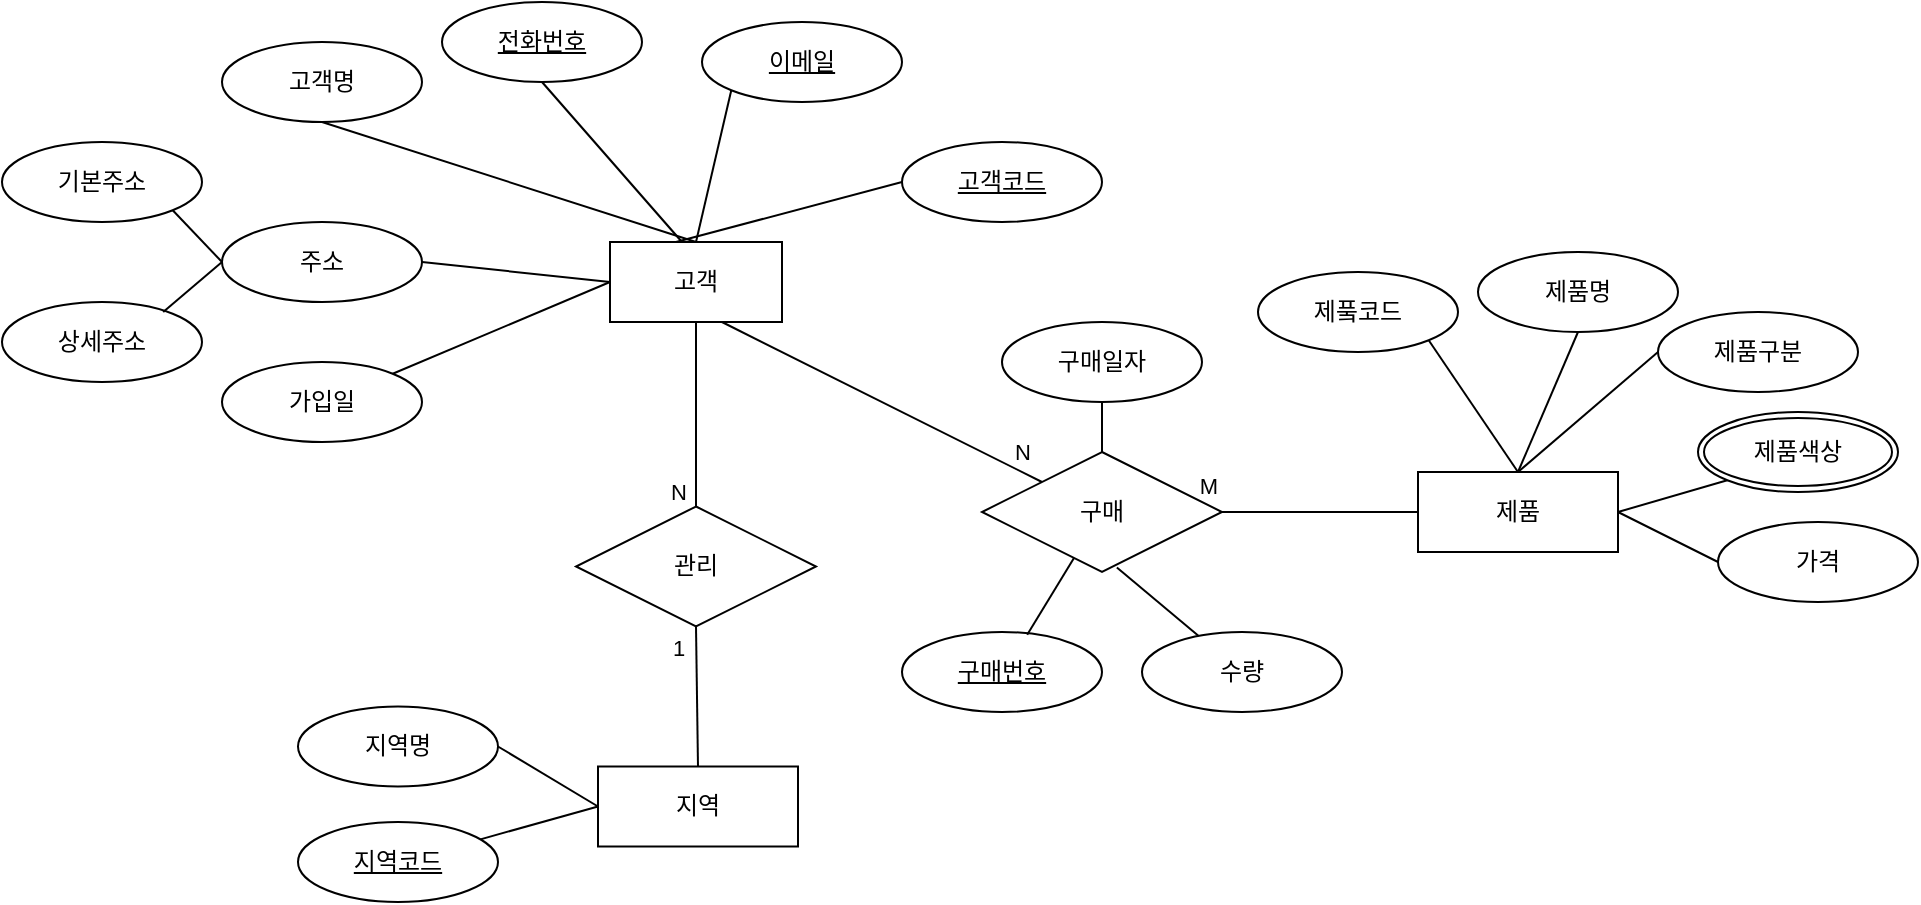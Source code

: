 <mxfile version="24.3.1" type="github">
  <diagram name="페이지-1" id="GFS9mQSJCfrbpxKKKmGG">
    <mxGraphModel dx="1434" dy="746" grid="1" gridSize="10" guides="1" tooltips="1" connect="1" arrows="1" fold="1" page="1" pageScale="1" pageWidth="827" pageHeight="1169" math="0" shadow="0">
      <root>
        <mxCell id="0" />
        <mxCell id="1" parent="0" />
        <mxCell id="SVd9iPJFW6OR3zD0qHVr-1" value="고객" style="whiteSpace=wrap;html=1;align=center;" parent="1" vertex="1">
          <mxGeometry x="374" y="320" width="86" height="40" as="geometry" />
        </mxCell>
        <mxCell id="SVd9iPJFW6OR3zD0qHVr-2" value="고객명" style="ellipse;whiteSpace=wrap;html=1;align=center;" parent="1" vertex="1">
          <mxGeometry x="180" y="220" width="100" height="40" as="geometry" />
        </mxCell>
        <mxCell id="SVd9iPJFW6OR3zD0qHVr-3" value="" style="endArrow=none;html=1;rounded=0;entryX=0.5;entryY=0;entryDx=0;entryDy=0;exitX=0.5;exitY=1;exitDx=0;exitDy=0;" parent="1" source="SVd9iPJFW6OR3zD0qHVr-2" target="SVd9iPJFW6OR3zD0qHVr-1" edge="1">
          <mxGeometry relative="1" as="geometry">
            <mxPoint x="330" y="380" as="sourcePoint" />
            <mxPoint x="490" y="380" as="targetPoint" />
          </mxGeometry>
        </mxCell>
        <mxCell id="SVd9iPJFW6OR3zD0qHVr-4" value="전화번호" style="ellipse;whiteSpace=wrap;html=1;align=center;fontStyle=4;" parent="1" vertex="1">
          <mxGeometry x="290" y="200" width="100" height="40" as="geometry" />
        </mxCell>
        <mxCell id="SVd9iPJFW6OR3zD0qHVr-5" value="" style="endArrow=none;html=1;rounded=0;exitX=0.5;exitY=1;exitDx=0;exitDy=0;" parent="1" source="SVd9iPJFW6OR3zD0qHVr-4" edge="1">
          <mxGeometry relative="1" as="geometry">
            <mxPoint x="410" y="260" as="sourcePoint" />
            <mxPoint x="410" y="320" as="targetPoint" />
          </mxGeometry>
        </mxCell>
        <mxCell id="SVd9iPJFW6OR3zD0qHVr-6" value="이메일" style="ellipse;whiteSpace=wrap;html=1;align=center;fontStyle=4;" parent="1" vertex="1">
          <mxGeometry x="420" y="210" width="100" height="40" as="geometry" />
        </mxCell>
        <mxCell id="SVd9iPJFW6OR3zD0qHVr-7" value="" style="endArrow=none;html=1;rounded=0;exitX=0;exitY=1;exitDx=0;exitDy=0;entryX=0.5;entryY=0;entryDx=0;entryDy=0;" parent="1" source="SVd9iPJFW6OR3zD0qHVr-6" target="SVd9iPJFW6OR3zD0qHVr-1" edge="1">
          <mxGeometry relative="1" as="geometry">
            <mxPoint x="430" y="260" as="sourcePoint" />
            <mxPoint x="420" y="330" as="targetPoint" />
          </mxGeometry>
        </mxCell>
        <mxCell id="SVd9iPJFW6OR3zD0qHVr-8" value="고객코드" style="ellipse;whiteSpace=wrap;html=1;align=center;fontStyle=4;" parent="1" vertex="1">
          <mxGeometry x="520" y="270" width="100" height="40" as="geometry" />
        </mxCell>
        <mxCell id="SVd9iPJFW6OR3zD0qHVr-9" value="" style="endArrow=none;html=1;rounded=0;exitX=0;exitY=0.5;exitDx=0;exitDy=0;" parent="1" source="SVd9iPJFW6OR3zD0qHVr-8" edge="1">
          <mxGeometry relative="1" as="geometry">
            <mxPoint x="495" y="294" as="sourcePoint" />
            <mxPoint x="407" y="320" as="targetPoint" />
          </mxGeometry>
        </mxCell>
        <mxCell id="SVd9iPJFW6OR3zD0qHVr-12" value="주소" style="ellipse;whiteSpace=wrap;html=1;align=center;" parent="1" vertex="1">
          <mxGeometry x="180" y="310" width="100" height="40" as="geometry" />
        </mxCell>
        <mxCell id="SVd9iPJFW6OR3zD0qHVr-13" value="" style="endArrow=none;html=1;rounded=0;exitX=1;exitY=0.5;exitDx=0;exitDy=0;entryX=0;entryY=0.5;entryDx=0;entryDy=0;" parent="1" source="SVd9iPJFW6OR3zD0qHVr-12" target="SVd9iPJFW6OR3zD0qHVr-1" edge="1">
          <mxGeometry relative="1" as="geometry">
            <mxPoint x="330" y="390" as="sourcePoint" />
            <mxPoint x="360" y="340" as="targetPoint" />
          </mxGeometry>
        </mxCell>
        <mxCell id="SVd9iPJFW6OR3zD0qHVr-14" value="기본주소" style="ellipse;whiteSpace=wrap;html=1;align=center;" parent="1" vertex="1">
          <mxGeometry x="70" y="270" width="100" height="40" as="geometry" />
        </mxCell>
        <mxCell id="SVd9iPJFW6OR3zD0qHVr-15" value="상세주소" style="ellipse;whiteSpace=wrap;html=1;align=center;" parent="1" vertex="1">
          <mxGeometry x="70" y="350" width="100" height="40" as="geometry" />
        </mxCell>
        <mxCell id="SVd9iPJFW6OR3zD0qHVr-16" value="" style="endArrow=none;html=1;rounded=0;exitX=1;exitY=1;exitDx=0;exitDy=0;entryX=0;entryY=0.5;entryDx=0;entryDy=0;" parent="1" source="SVd9iPJFW6OR3zD0qHVr-14" target="SVd9iPJFW6OR3zD0qHVr-12" edge="1">
          <mxGeometry relative="1" as="geometry">
            <mxPoint x="160" y="310" as="sourcePoint" />
            <mxPoint x="320" y="310" as="targetPoint" />
          </mxGeometry>
        </mxCell>
        <mxCell id="SVd9iPJFW6OR3zD0qHVr-17" value="" style="endArrow=none;html=1;rounded=0;exitX=0.806;exitY=0.125;exitDx=0;exitDy=0;exitPerimeter=0;" parent="1" source="SVd9iPJFW6OR3zD0qHVr-15" edge="1">
          <mxGeometry relative="1" as="geometry">
            <mxPoint x="165" y="314" as="sourcePoint" />
            <mxPoint x="180" y="330" as="targetPoint" />
          </mxGeometry>
        </mxCell>
        <mxCell id="SVd9iPJFW6OR3zD0qHVr-18" value="가입일" style="ellipse;whiteSpace=wrap;html=1;align=center;" parent="1" vertex="1">
          <mxGeometry x="180" y="380" width="100" height="40" as="geometry" />
        </mxCell>
        <mxCell id="SVd9iPJFW6OR3zD0qHVr-19" value="" style="endArrow=none;html=1;rounded=0;exitX=1;exitY=0;exitDx=0;exitDy=0;entryX=0;entryY=0.5;entryDx=0;entryDy=0;" parent="1" source="SVd9iPJFW6OR3zD0qHVr-18" target="SVd9iPJFW6OR3zD0qHVr-1" edge="1">
          <mxGeometry relative="1" as="geometry">
            <mxPoint x="290" y="340" as="sourcePoint" />
            <mxPoint x="374" y="350" as="targetPoint" />
          </mxGeometry>
        </mxCell>
        <mxCell id="SVd9iPJFW6OR3zD0qHVr-22" value="지역" style="whiteSpace=wrap;html=1;align=center;" parent="1" vertex="1">
          <mxGeometry x="368" y="582.25" width="100" height="40" as="geometry" />
        </mxCell>
        <mxCell id="SVd9iPJFW6OR3zD0qHVr-23" value="지역명" style="ellipse;whiteSpace=wrap;html=1;align=center;" parent="1" vertex="1">
          <mxGeometry x="218" y="552.25" width="100" height="40" as="geometry" />
        </mxCell>
        <mxCell id="SVd9iPJFW6OR3zD0qHVr-24" value="" style="endArrow=none;html=1;rounded=0;exitX=1;exitY=0.5;exitDx=0;exitDy=0;entryX=0;entryY=0.5;entryDx=0;entryDy=0;" parent="1" source="SVd9iPJFW6OR3zD0qHVr-23" target="SVd9iPJFW6OR3zD0qHVr-22" edge="1">
          <mxGeometry relative="1" as="geometry">
            <mxPoint x="348" y="600.85" as="sourcePoint" />
            <mxPoint x="393" y="531.85" as="targetPoint" />
          </mxGeometry>
        </mxCell>
        <mxCell id="SVd9iPJFW6OR3zD0qHVr-26" value="" style="endArrow=none;html=1;rounded=0;entryX=0;entryY=0.5;entryDx=0;entryDy=0;" parent="1" source="EoVFp7go444ixFqP1dIM-1" target="SVd9iPJFW6OR3zD0qHVr-22" edge="1">
          <mxGeometry relative="1" as="geometry">
            <mxPoint x="317.4" y="622.65" as="sourcePoint" />
            <mxPoint x="368" y="652.25" as="targetPoint" />
          </mxGeometry>
        </mxCell>
        <mxCell id="SVd9iPJFW6OR3zD0qHVr-27" value="제품" style="whiteSpace=wrap;html=1;align=center;" parent="1" vertex="1">
          <mxGeometry x="778" y="435" width="100" height="40" as="geometry" />
        </mxCell>
        <mxCell id="SVd9iPJFW6OR3zD0qHVr-28" value="제풐코드" style="ellipse;whiteSpace=wrap;html=1;align=center;" parent="1" vertex="1">
          <mxGeometry x="698" y="335" width="100" height="40" as="geometry" />
        </mxCell>
        <mxCell id="SVd9iPJFW6OR3zD0qHVr-29" value="" style="endArrow=none;html=1;rounded=0;exitX=1;exitY=1;exitDx=0;exitDy=0;" parent="1" source="SVd9iPJFW6OR3zD0qHVr-28" edge="1">
          <mxGeometry relative="1" as="geometry">
            <mxPoint x="818" y="463.6" as="sourcePoint" />
            <mxPoint x="828" y="435" as="targetPoint" />
          </mxGeometry>
        </mxCell>
        <mxCell id="SVd9iPJFW6OR3zD0qHVr-30" value="제품명" style="ellipse;whiteSpace=wrap;html=1;align=center;" parent="1" vertex="1">
          <mxGeometry x="808" y="325" width="100" height="40" as="geometry" />
        </mxCell>
        <mxCell id="SVd9iPJFW6OR3zD0qHVr-31" value="" style="endArrow=none;html=1;rounded=0;exitX=0.5;exitY=1;exitDx=0;exitDy=0;entryX=0.5;entryY=0;entryDx=0;entryDy=0;" parent="1" source="SVd9iPJFW6OR3zD0qHVr-30" target="SVd9iPJFW6OR3zD0qHVr-27" edge="1">
          <mxGeometry relative="1" as="geometry">
            <mxPoint x="788" y="495" as="sourcePoint" />
            <mxPoint x="838" y="515" as="targetPoint" />
          </mxGeometry>
        </mxCell>
        <mxCell id="SVd9iPJFW6OR3zD0qHVr-32" value="제품구분" style="ellipse;whiteSpace=wrap;html=1;align=center;" parent="1" vertex="1">
          <mxGeometry x="898" y="355" width="100" height="40" as="geometry" />
        </mxCell>
        <mxCell id="SVd9iPJFW6OR3zD0qHVr-33" value="제품색상" style="ellipse;shape=doubleEllipse;margin=3;whiteSpace=wrap;html=1;align=center;" parent="1" vertex="1">
          <mxGeometry x="918" y="405" width="100" height="40" as="geometry" />
        </mxCell>
        <mxCell id="SVd9iPJFW6OR3zD0qHVr-34" value="가격" style="ellipse;whiteSpace=wrap;html=1;align=center;" parent="1" vertex="1">
          <mxGeometry x="928" y="460" width="100" height="40" as="geometry" />
        </mxCell>
        <mxCell id="SVd9iPJFW6OR3zD0qHVr-35" value="" style="endArrow=none;html=1;rounded=0;exitX=0;exitY=0.5;exitDx=0;exitDy=0;" parent="1" source="SVd9iPJFW6OR3zD0qHVr-32" edge="1">
          <mxGeometry relative="1" as="geometry">
            <mxPoint x="872.7" y="362.6" as="sourcePoint" />
            <mxPoint x="828" y="435" as="targetPoint" />
          </mxGeometry>
        </mxCell>
        <mxCell id="SVd9iPJFW6OR3zD0qHVr-36" value="" style="endArrow=none;html=1;rounded=0;exitX=0;exitY=1;exitDx=0;exitDy=0;entryX=1;entryY=0.5;entryDx=0;entryDy=0;" parent="1" source="SVd9iPJFW6OR3zD0qHVr-33" target="SVd9iPJFW6OR3zD0qHVr-27" edge="1">
          <mxGeometry relative="1" as="geometry">
            <mxPoint x="952.6" y="421" as="sourcePoint" />
            <mxPoint x="887.6" y="489" as="targetPoint" />
          </mxGeometry>
        </mxCell>
        <mxCell id="SVd9iPJFW6OR3zD0qHVr-37" value="" style="endArrow=none;html=1;rounded=0;exitX=0;exitY=0.5;exitDx=0;exitDy=0;entryX=1;entryY=0.5;entryDx=0;entryDy=0;" parent="1" source="SVd9iPJFW6OR3zD0qHVr-34" target="SVd9iPJFW6OR3zD0qHVr-27" edge="1">
          <mxGeometry relative="1" as="geometry">
            <mxPoint x="933" y="451.9" as="sourcePoint" />
            <mxPoint x="888" y="477.9" as="targetPoint" />
          </mxGeometry>
        </mxCell>
        <mxCell id="SVd9iPJFW6OR3zD0qHVr-43" value="관리" style="shape=rhombus;perimeter=rhombusPerimeter;whiteSpace=wrap;html=1;align=center;" parent="1" vertex="1">
          <mxGeometry x="357" y="452.25" width="120" height="60" as="geometry" />
        </mxCell>
        <mxCell id="SVd9iPJFW6OR3zD0qHVr-45" value="" style="endArrow=none;html=1;rounded=0;entryX=0.651;entryY=1;entryDx=0;entryDy=0;entryPerimeter=0;" parent="1" source="SVd9iPJFW6OR3zD0qHVr-51" target="SVd9iPJFW6OR3zD0qHVr-1" edge="1">
          <mxGeometry relative="1" as="geometry">
            <mxPoint x="494.2" y="420" as="sourcePoint" />
            <mxPoint x="465" y="361" as="targetPoint" />
          </mxGeometry>
        </mxCell>
        <mxCell id="SVd9iPJFW6OR3zD0qHVr-72" value="N" style="edgeLabel;html=1;align=center;verticalAlign=middle;resizable=0;points=[];" parent="SVd9iPJFW6OR3zD0qHVr-45" vertex="1" connectable="0">
          <mxGeometry x="-0.652" y="-1" relative="1" as="geometry">
            <mxPoint x="17" as="offset" />
          </mxGeometry>
        </mxCell>
        <mxCell id="SVd9iPJFW6OR3zD0qHVr-46" value="" style="endArrow=none;html=1;rounded=0;exitX=0.5;exitY=0;exitDx=0;exitDy=0;entryX=0.5;entryY=1;entryDx=0;entryDy=0;" parent="1" source="SVd9iPJFW6OR3zD0qHVr-43" target="SVd9iPJFW6OR3zD0qHVr-1" edge="1">
          <mxGeometry relative="1" as="geometry">
            <mxPoint x="364.61" y="444.3" as="sourcePoint" />
            <mxPoint x="419.61" y="375.3" as="targetPoint" />
          </mxGeometry>
        </mxCell>
        <mxCell id="SVd9iPJFW6OR3zD0qHVr-50" value="N" style="edgeLabel;html=1;align=center;verticalAlign=middle;resizable=0;points=[];" parent="SVd9iPJFW6OR3zD0qHVr-46" vertex="1" connectable="0">
          <mxGeometry x="-0.593" y="2" relative="1" as="geometry">
            <mxPoint x="-7" y="11" as="offset" />
          </mxGeometry>
        </mxCell>
        <mxCell id="SVd9iPJFW6OR3zD0qHVr-47" value="" style="endArrow=none;html=1;rounded=0;exitX=0.5;exitY=0;exitDx=0;exitDy=0;entryX=0.5;entryY=1;entryDx=0;entryDy=0;" parent="1" source="SVd9iPJFW6OR3zD0qHVr-22" target="SVd9iPJFW6OR3zD0qHVr-43" edge="1">
          <mxGeometry relative="1" as="geometry">
            <mxPoint x="421.5" y="642.25" as="sourcePoint" />
            <mxPoint x="414.5" y="512.25" as="targetPoint" />
          </mxGeometry>
        </mxCell>
        <mxCell id="SVd9iPJFW6OR3zD0qHVr-49" value="1" style="edgeLabel;html=1;align=center;verticalAlign=middle;resizable=0;points=[];" parent="SVd9iPJFW6OR3zD0qHVr-47" vertex="1" connectable="0">
          <mxGeometry x="0.086" relative="1" as="geometry">
            <mxPoint x="-10" y="-22" as="offset" />
          </mxGeometry>
        </mxCell>
        <mxCell id="SVd9iPJFW6OR3zD0qHVr-51" value="구매" style="shape=rhombus;perimeter=rhombusPerimeter;whiteSpace=wrap;html=1;align=center;" parent="1" vertex="1">
          <mxGeometry x="560" y="425" width="120" height="60" as="geometry" />
        </mxCell>
        <mxCell id="SVd9iPJFW6OR3zD0qHVr-52" value="구매번호" style="ellipse;whiteSpace=wrap;html=1;align=center;fontStyle=4;" parent="1" vertex="1">
          <mxGeometry x="520" y="515" width="100" height="40" as="geometry" />
        </mxCell>
        <mxCell id="SVd9iPJFW6OR3zD0qHVr-53" value="수량" style="ellipse;whiteSpace=wrap;html=1;align=center;" parent="1" vertex="1">
          <mxGeometry x="640" y="515" width="100" height="40" as="geometry" />
        </mxCell>
        <mxCell id="SVd9iPJFW6OR3zD0qHVr-54" value="구매일자" style="ellipse;whiteSpace=wrap;html=1;align=center;" parent="1" vertex="1">
          <mxGeometry x="570" y="360" width="100" height="40" as="geometry" />
        </mxCell>
        <mxCell id="SVd9iPJFW6OR3zD0qHVr-55" value="" style="endArrow=none;html=1;rounded=0;exitX=0.5;exitY=1;exitDx=0;exitDy=0;entryX=0.5;entryY=0;entryDx=0;entryDy=0;" parent="1" source="SVd9iPJFW6OR3zD0qHVr-54" target="SVd9iPJFW6OR3zD0qHVr-51" edge="1">
          <mxGeometry relative="1" as="geometry">
            <mxPoint x="605.2" y="399.8" as="sourcePoint" />
            <mxPoint x="640.2" y="463.8" as="targetPoint" />
          </mxGeometry>
        </mxCell>
        <mxCell id="SVd9iPJFW6OR3zD0qHVr-56" value="" style="endArrow=none;html=1;rounded=0;entryX=0.626;entryY=0.035;entryDx=0;entryDy=0;entryPerimeter=0;" parent="1" source="SVd9iPJFW6OR3zD0qHVr-51" target="SVd9iPJFW6OR3zD0qHVr-52" edge="1">
          <mxGeometry relative="1" as="geometry">
            <mxPoint x="620" y="490" as="sourcePoint" />
            <mxPoint x="620" y="515" as="targetPoint" />
          </mxGeometry>
        </mxCell>
        <mxCell id="SVd9iPJFW6OR3zD0qHVr-57" value="" style="endArrow=none;html=1;rounded=0;exitX=0.562;exitY=0.963;exitDx=0;exitDy=0;exitPerimeter=0;" parent="1" source="SVd9iPJFW6OR3zD0qHVr-51" target="SVd9iPJFW6OR3zD0qHVr-53" edge="1">
          <mxGeometry relative="1" as="geometry">
            <mxPoint x="654.2" y="480.42" as="sourcePoint" />
            <mxPoint x="630.2" y="519.42" as="targetPoint" />
          </mxGeometry>
        </mxCell>
        <mxCell id="SVd9iPJFW6OR3zD0qHVr-58" value="" style="endArrow=none;html=1;rounded=0;entryX=1;entryY=0.5;entryDx=0;entryDy=0;exitX=0;exitY=0.5;exitDx=0;exitDy=0;" parent="1" source="SVd9iPJFW6OR3zD0qHVr-27" target="SVd9iPJFW6OR3zD0qHVr-51" edge="1">
          <mxGeometry relative="1" as="geometry">
            <mxPoint x="800" y="490" as="sourcePoint" />
            <mxPoint x="640" y="410" as="targetPoint" />
          </mxGeometry>
        </mxCell>
        <mxCell id="SVd9iPJFW6OR3zD0qHVr-73" value="M" style="edgeLabel;html=1;align=center;verticalAlign=middle;resizable=0;points=[];" parent="SVd9iPJFW6OR3zD0qHVr-58" vertex="1" connectable="0">
          <mxGeometry x="0.328" y="-3" relative="1" as="geometry">
            <mxPoint x="-40" y="-10" as="offset" />
          </mxGeometry>
        </mxCell>
        <mxCell id="EoVFp7go444ixFqP1dIM-1" value="지역코드" style="ellipse;whiteSpace=wrap;html=1;align=center;fontStyle=4;" vertex="1" parent="1">
          <mxGeometry x="218" y="610" width="100" height="40" as="geometry" />
        </mxCell>
      </root>
    </mxGraphModel>
  </diagram>
</mxfile>
